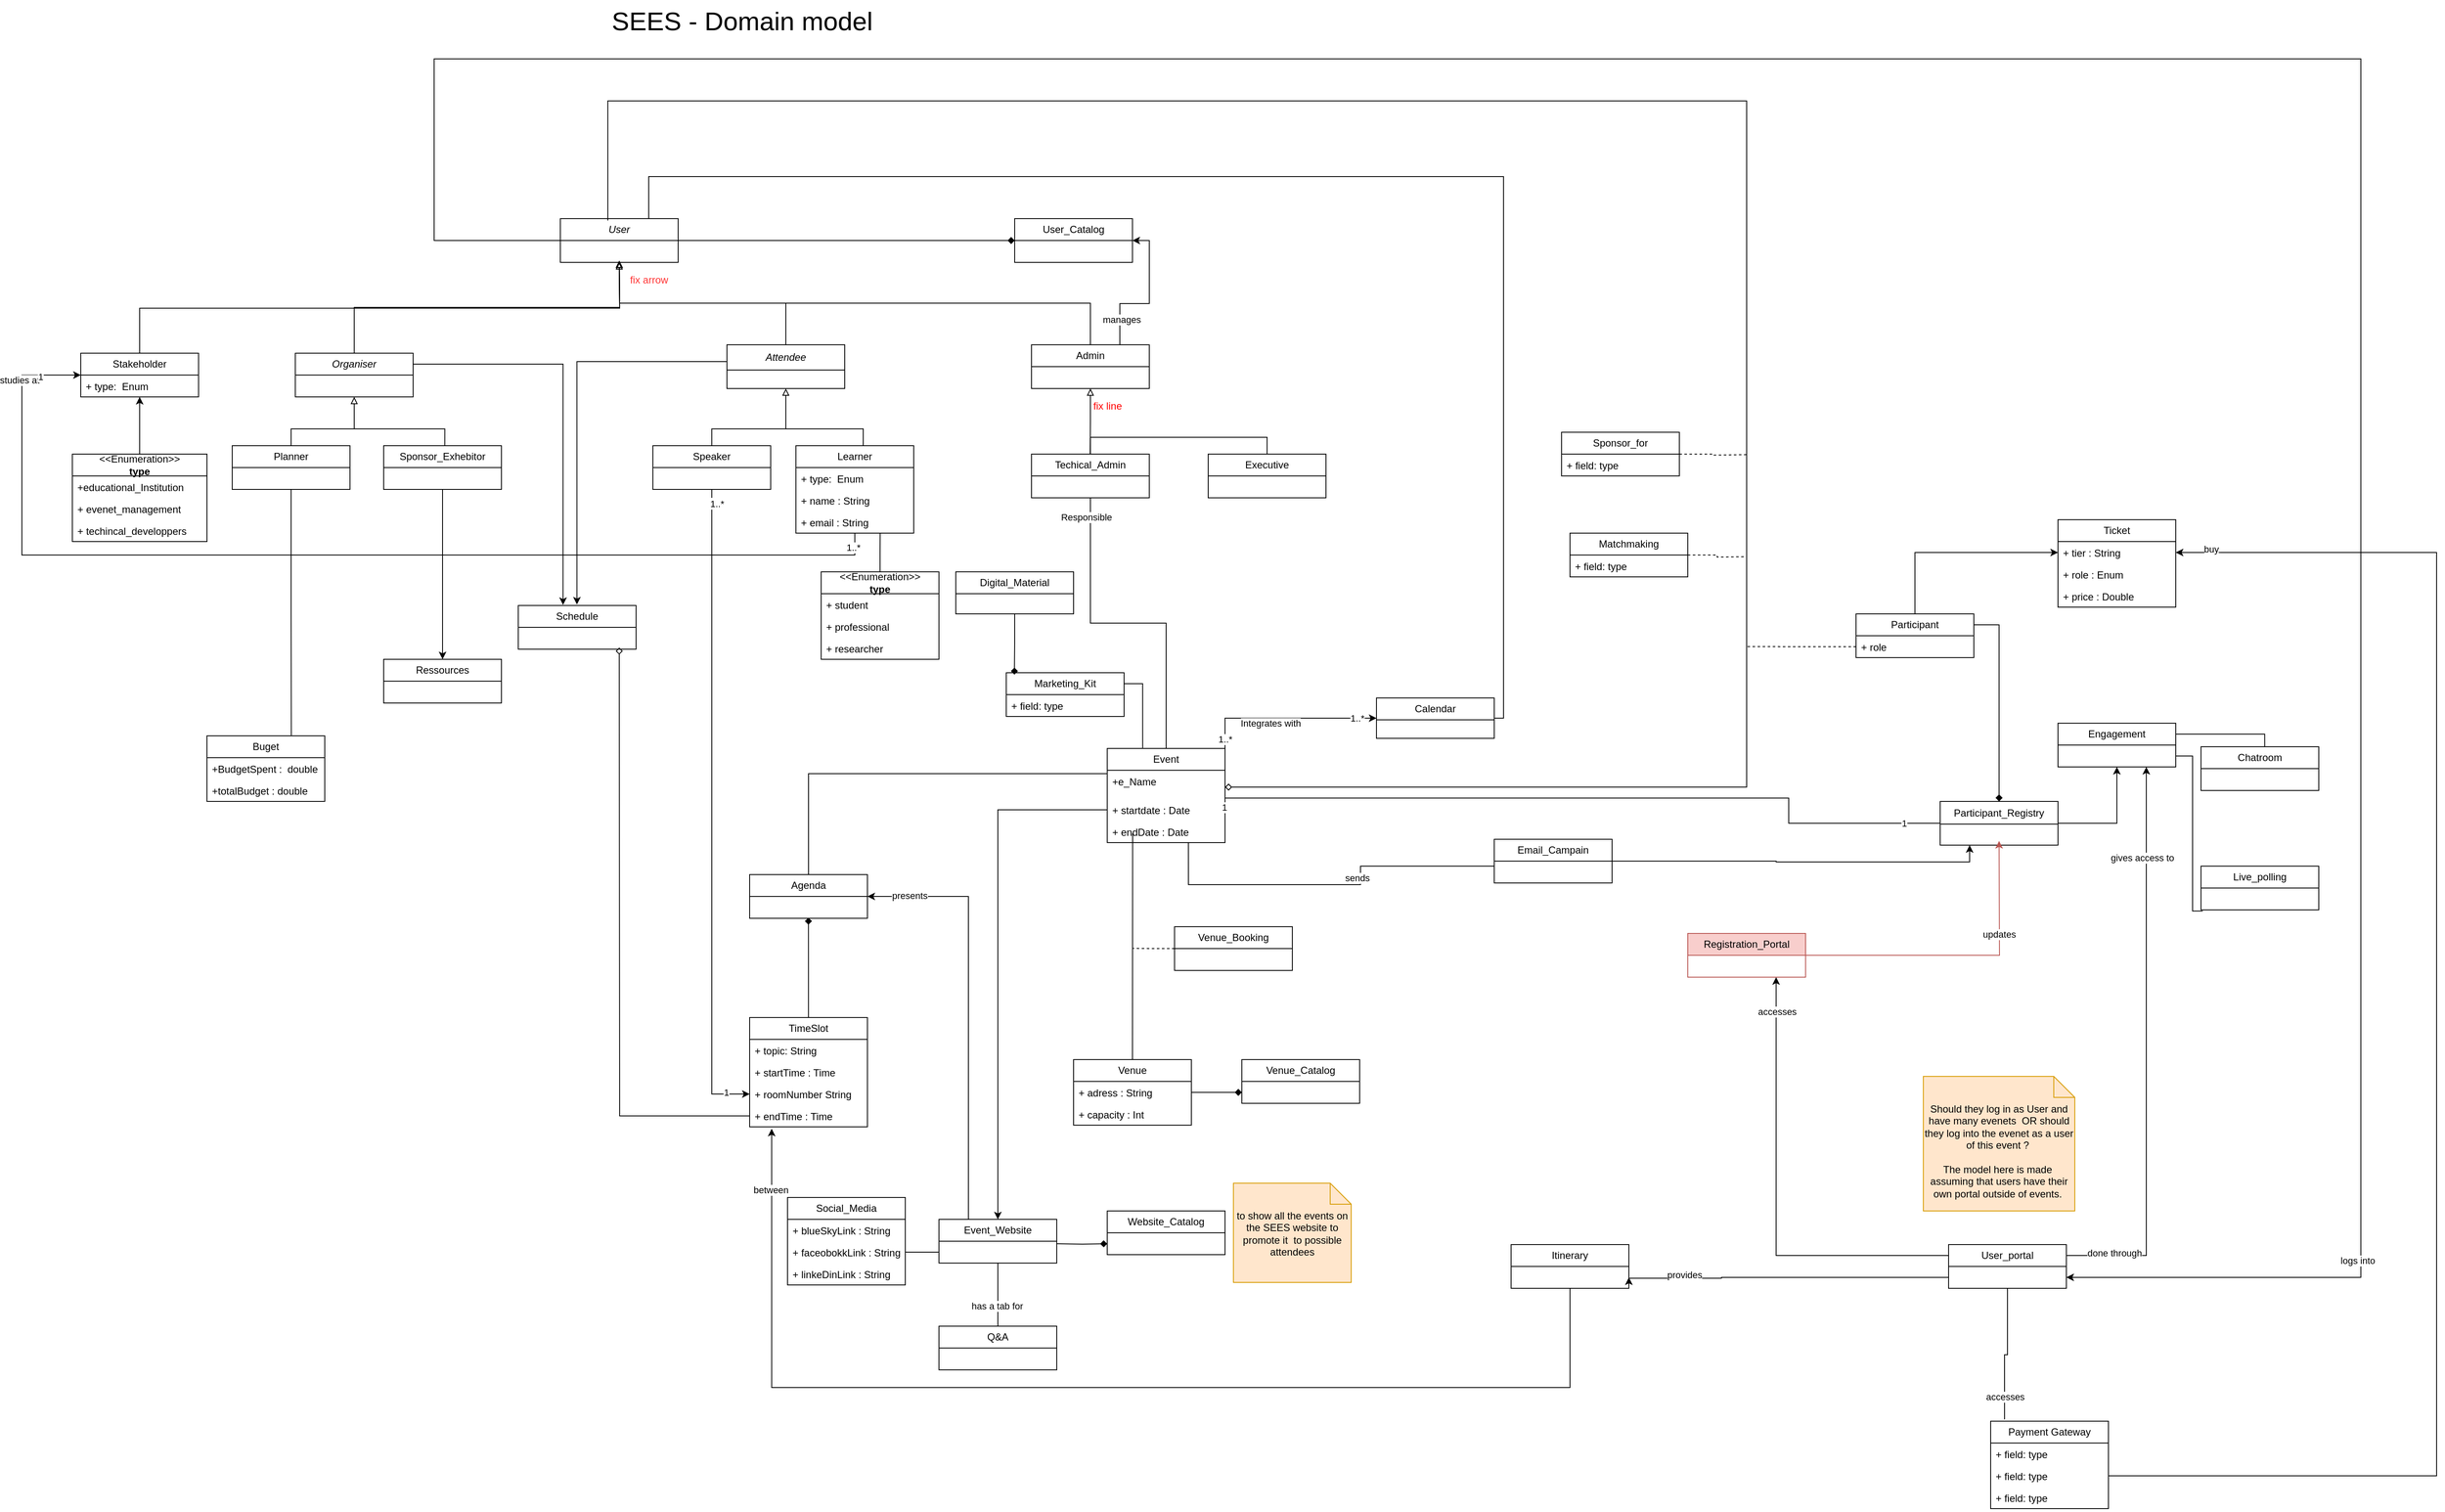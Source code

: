 <mxfile version="26.0.4">
  <diagram name="Page-1" id="U76xV1yebfxvyRukpALr">
    <mxGraphModel dx="4407" dy="2109" grid="1" gridSize="10" guides="1" tooltips="1" connect="1" arrows="1" fold="1" page="1" pageScale="1" pageWidth="850" pageHeight="1100" math="0" shadow="0">
      <root>
        <mxCell id="0" />
        <mxCell id="1" parent="0" />
        <mxCell id="GootcdK1s9PFzZBCj-M0-72" style="edgeStyle=orthogonalEdgeStyle;rounded=0;orthogonalLoop=1;jettySize=auto;html=1;exitX=1;exitY=0.5;exitDx=0;exitDy=0;entryX=0;entryY=0.5;entryDx=0;entryDy=0;endArrow=diamond;endFill=1;" edge="1" parent="1" source="GootcdK1s9PFzZBCj-M0-1" target="GootcdK1s9PFzZBCj-M0-66">
          <mxGeometry relative="1" as="geometry" />
        </mxCell>
        <mxCell id="GootcdK1s9PFzZBCj-M0-213" style="edgeStyle=orthogonalEdgeStyle;rounded=0;orthogonalLoop=1;jettySize=auto;html=1;exitX=0;exitY=0.5;exitDx=0;exitDy=0;entryX=1;entryY=0.75;entryDx=0;entryDy=0;" edge="1" parent="1" source="GootcdK1s9PFzZBCj-M0-1" target="GootcdK1s9PFzZBCj-M0-209">
          <mxGeometry relative="1" as="geometry">
            <mxPoint x="-480" y="350" as="targetPoint" />
            <Array as="points">
              <mxPoint x="120" y="296" />
              <mxPoint x="120" y="80" />
              <mxPoint x="2410" y="80" />
              <mxPoint x="2410" y="1529" />
            </Array>
          </mxGeometry>
        </mxCell>
        <mxCell id="GootcdK1s9PFzZBCj-M0-214" value="logs into" style="edgeLabel;html=1;align=center;verticalAlign=middle;resizable=0;points=[];" vertex="1" connectable="0" parent="GootcdK1s9PFzZBCj-M0-213">
          <mxGeometry x="0.834" y="-4" relative="1" as="geometry">
            <mxPoint as="offset" />
          </mxGeometry>
        </mxCell>
        <mxCell id="GootcdK1s9PFzZBCj-M0-1" value="&lt;i&gt;User&lt;/i&gt;" style="swimlane;fontStyle=0;childLayout=stackLayout;horizontal=1;startSize=26;fillColor=none;horizontalStack=0;resizeParent=1;resizeParentMax=0;resizeLast=0;collapsible=1;marginBottom=0;whiteSpace=wrap;html=1;" vertex="1" parent="1">
          <mxGeometry x="270" y="270" width="140" height="52" as="geometry" />
        </mxCell>
        <mxCell id="GootcdK1s9PFzZBCj-M0-22" style="edgeStyle=orthogonalEdgeStyle;rounded=0;orthogonalLoop=1;jettySize=auto;html=1;endArrow=block;endFill=0;exitX=0.5;exitY=0;exitDx=0;exitDy=0;" edge="1" parent="1" source="GootcdK1s9PFzZBCj-M0-6">
          <mxGeometry relative="1" as="geometry">
            <mxPoint x="340" y="320" as="targetPoint" />
          </mxGeometry>
        </mxCell>
        <mxCell id="GootcdK1s9PFzZBCj-M0-34" style="edgeStyle=orthogonalEdgeStyle;rounded=0;orthogonalLoop=1;jettySize=auto;html=1;startArrow=block;startFill=0;endArrow=none;endFill=0;" edge="1" parent="1" source="GootcdK1s9PFzZBCj-M0-6">
          <mxGeometry relative="1" as="geometry">
            <mxPoint x="25" y="520" as="targetPoint" />
          </mxGeometry>
        </mxCell>
        <mxCell id="GootcdK1s9PFzZBCj-M0-6" value="&lt;i&gt;Organiser&lt;/i&gt;" style="swimlane;fontStyle=0;childLayout=stackLayout;horizontal=1;startSize=26;fillColor=none;horizontalStack=0;resizeParent=1;resizeParentMax=0;resizeLast=0;collapsible=1;marginBottom=0;whiteSpace=wrap;html=1;" vertex="1" parent="1">
          <mxGeometry x="-45" y="430" width="140" height="52" as="geometry" />
        </mxCell>
        <mxCell id="GootcdK1s9PFzZBCj-M0-23" style="edgeStyle=orthogonalEdgeStyle;rounded=0;orthogonalLoop=1;jettySize=auto;html=1;endArrow=block;endFill=0;exitX=0.5;exitY=0;exitDx=0;exitDy=0;" edge="1" parent="1" source="GootcdK1s9PFzZBCj-M0-7">
          <mxGeometry relative="1" as="geometry">
            <mxPoint x="340" y="320" as="targetPoint" />
          </mxGeometry>
        </mxCell>
        <mxCell id="GootcdK1s9PFzZBCj-M0-36" style="edgeStyle=orthogonalEdgeStyle;rounded=0;orthogonalLoop=1;jettySize=auto;html=1;startArrow=block;startFill=0;endArrow=none;endFill=0;" edge="1" parent="1" source="GootcdK1s9PFzZBCj-M0-7">
          <mxGeometry relative="1" as="geometry">
            <mxPoint x="538" y="520.0" as="targetPoint" />
          </mxGeometry>
        </mxCell>
        <mxCell id="GootcdK1s9PFzZBCj-M0-133" style="edgeStyle=orthogonalEdgeStyle;rounded=0;orthogonalLoop=1;jettySize=auto;html=1;exitX=0;exitY=0.5;exitDx=0;exitDy=0;entryX=0.498;entryY=-0.022;entryDx=0;entryDy=0;entryPerimeter=0;" edge="1" parent="1" source="GootcdK1s9PFzZBCj-M0-7" target="GootcdK1s9PFzZBCj-M0-128">
          <mxGeometry relative="1" as="geometry">
            <mxPoint x="290" y="720" as="targetPoint" />
            <Array as="points">
              <mxPoint x="468" y="440" />
              <mxPoint x="290" y="440" />
            </Array>
          </mxGeometry>
        </mxCell>
        <mxCell id="GootcdK1s9PFzZBCj-M0-7" value="&lt;i&gt;Attendee&lt;/i&gt;" style="swimlane;fontStyle=0;childLayout=stackLayout;horizontal=1;startSize=30;fillColor=none;horizontalStack=0;resizeParent=1;resizeParentMax=0;resizeLast=0;collapsible=1;marginBottom=0;whiteSpace=wrap;html=1;" vertex="1" parent="1">
          <mxGeometry x="468" y="420" width="140" height="52" as="geometry" />
        </mxCell>
        <mxCell id="GootcdK1s9PFzZBCj-M0-24" style="edgeStyle=orthogonalEdgeStyle;rounded=0;orthogonalLoop=1;jettySize=auto;html=1;endArrow=block;endFill=0;exitX=0.5;exitY=0;exitDx=0;exitDy=0;" edge="1" parent="1" source="GootcdK1s9PFzZBCj-M0-9">
          <mxGeometry relative="1" as="geometry">
            <mxPoint x="340" y="320" as="targetPoint" />
          </mxGeometry>
        </mxCell>
        <mxCell id="GootcdK1s9PFzZBCj-M0-41" style="edgeStyle=orthogonalEdgeStyle;rounded=0;orthogonalLoop=1;jettySize=auto;html=1;exitX=0.5;exitY=1;exitDx=0;exitDy=0;endArrow=none;endFill=0;" edge="1" parent="1" source="GootcdK1s9PFzZBCj-M0-73" target="GootcdK1s9PFzZBCj-M0-37">
          <mxGeometry relative="1" as="geometry">
            <mxPoint x="800" y="580" as="sourcePoint" />
          </mxGeometry>
        </mxCell>
        <mxCell id="GootcdK1s9PFzZBCj-M0-101" value="Responsible" style="edgeLabel;html=1;align=center;verticalAlign=middle;resizable=0;points=[];" vertex="1" connectable="0" parent="GootcdK1s9PFzZBCj-M0-41">
          <mxGeometry x="-0.878" y="-5" relative="1" as="geometry">
            <mxPoint y="-1" as="offset" />
          </mxGeometry>
        </mxCell>
        <mxCell id="GootcdK1s9PFzZBCj-M0-70" style="edgeStyle=orthogonalEdgeStyle;rounded=0;orthogonalLoop=1;jettySize=auto;html=1;exitX=0.75;exitY=0;exitDx=0;exitDy=0;entryX=1;entryY=0.5;entryDx=0;entryDy=0;" edge="1" parent="1" source="GootcdK1s9PFzZBCj-M0-9" target="GootcdK1s9PFzZBCj-M0-66">
          <mxGeometry relative="1" as="geometry" />
        </mxCell>
        <mxCell id="GootcdK1s9PFzZBCj-M0-71" value="manages" style="edgeLabel;html=1;align=center;verticalAlign=middle;resizable=0;points=[];" vertex="1" connectable="0" parent="GootcdK1s9PFzZBCj-M0-70">
          <mxGeometry x="-0.662" y="-2" relative="1" as="geometry">
            <mxPoint as="offset" />
          </mxGeometry>
        </mxCell>
        <mxCell id="GootcdK1s9PFzZBCj-M0-78" style="edgeStyle=orthogonalEdgeStyle;rounded=0;orthogonalLoop=1;jettySize=auto;html=1;exitX=0.5;exitY=1;exitDx=0;exitDy=0;endArrow=none;endFill=0;entryX=0.498;entryY=-0.013;entryDx=0;entryDy=0;entryPerimeter=0;startArrow=block;startFill=0;" edge="1" parent="1" source="GootcdK1s9PFzZBCj-M0-9" target="GootcdK1s9PFzZBCj-M0-73">
          <mxGeometry relative="1" as="geometry">
            <mxPoint x="899.907" y="510" as="targetPoint" />
          </mxGeometry>
        </mxCell>
        <mxCell id="GootcdK1s9PFzZBCj-M0-9" value="Admin" style="swimlane;fontStyle=0;childLayout=stackLayout;horizontal=1;startSize=26;fillColor=none;horizontalStack=0;resizeParent=1;resizeParentMax=0;resizeLast=0;collapsible=1;marginBottom=0;whiteSpace=wrap;html=1;" vertex="1" parent="1">
          <mxGeometry x="830" y="420" width="140" height="52" as="geometry" />
        </mxCell>
        <mxCell id="GootcdK1s9PFzZBCj-M0-21" style="edgeStyle=orthogonalEdgeStyle;rounded=0;orthogonalLoop=1;jettySize=auto;html=1;exitX=0.5;exitY=0;exitDx=0;exitDy=0;endArrow=block;endFill=0;" edge="1" parent="1" source="GootcdK1s9PFzZBCj-M0-10">
          <mxGeometry relative="1" as="geometry">
            <mxPoint x="340" y="322" as="targetPoint" />
          </mxGeometry>
        </mxCell>
        <mxCell id="GootcdK1s9PFzZBCj-M0-10" value="Stakeholder" style="swimlane;fontStyle=0;childLayout=stackLayout;horizontal=1;startSize=26;fillColor=none;horizontalStack=0;resizeParent=1;resizeParentMax=0;resizeLast=0;collapsible=1;marginBottom=0;whiteSpace=wrap;html=1;" vertex="1" parent="1">
          <mxGeometry x="-300" y="430" width="140" height="52" as="geometry" />
        </mxCell>
        <mxCell id="GootcdK1s9PFzZBCj-M0-168" value="+ type:&amp;nbsp; Enum" style="text;strokeColor=none;fillColor=none;align=left;verticalAlign=top;spacingLeft=4;spacingRight=4;overflow=hidden;rotatable=0;points=[[0,0.5],[1,0.5]];portConstraint=eastwest;whiteSpace=wrap;html=1;" vertex="1" parent="GootcdK1s9PFzZBCj-M0-10">
          <mxGeometry y="26" width="140" height="26" as="geometry" />
        </mxCell>
        <mxCell id="GootcdK1s9PFzZBCj-M0-307" style="edgeStyle=orthogonalEdgeStyle;rounded=0;orthogonalLoop=1;jettySize=auto;html=1;exitX=0.5;exitY=1;exitDx=0;exitDy=0;entryX=0.5;entryY=0;entryDx=0;entryDy=0;" edge="1" parent="1" source="GootcdK1s9PFzZBCj-M0-11" target="GootcdK1s9PFzZBCj-M0-303">
          <mxGeometry relative="1" as="geometry" />
        </mxCell>
        <mxCell id="GootcdK1s9PFzZBCj-M0-11" value="Sponsor_Exhebitor" style="swimlane;fontStyle=0;childLayout=stackLayout;horizontal=1;startSize=26;fillColor=none;horizontalStack=0;resizeParent=1;resizeParentMax=0;resizeLast=0;collapsible=1;marginBottom=0;whiteSpace=wrap;html=1;" vertex="1" parent="1">
          <mxGeometry x="60" y="540" width="140" height="52" as="geometry" />
        </mxCell>
        <mxCell id="GootcdK1s9PFzZBCj-M0-35" style="edgeStyle=orthogonalEdgeStyle;rounded=0;orthogonalLoop=1;jettySize=auto;html=1;entryX=0.5;entryY=0;entryDx=0;entryDy=0;exitX=0.5;exitY=0;exitDx=0;exitDy=0;endArrow=none;endFill=0;" edge="1" parent="1" source="GootcdK1s9PFzZBCj-M0-12">
          <mxGeometry relative="1" as="geometry">
            <mxPoint x="630" y="540" as="targetPoint" />
            <Array as="points">
              <mxPoint x="450" y="520" />
              <mxPoint x="630" y="520" />
            </Array>
          </mxGeometry>
        </mxCell>
        <mxCell id="GootcdK1s9PFzZBCj-M0-12" value="Speaker" style="swimlane;fontStyle=0;childLayout=stackLayout;horizontal=1;startSize=26;fillColor=none;horizontalStack=0;resizeParent=1;resizeParentMax=0;resizeLast=0;collapsible=1;marginBottom=0;whiteSpace=wrap;html=1;" vertex="1" parent="1">
          <mxGeometry x="380" y="540" width="140" height="52" as="geometry" />
        </mxCell>
        <mxCell id="GootcdK1s9PFzZBCj-M0-14" value="Planner" style="swimlane;fontStyle=0;childLayout=stackLayout;horizontal=1;startSize=26;fillColor=none;horizontalStack=0;resizeParent=1;resizeParentMax=0;resizeLast=0;collapsible=1;marginBottom=0;whiteSpace=wrap;html=1;" vertex="1" parent="1">
          <mxGeometry x="-120" y="540" width="140" height="52" as="geometry" />
        </mxCell>
        <mxCell id="GootcdK1s9PFzZBCj-M0-28" value="&lt;font style=&quot;color: rgb(255, 51, 51);&quot;&gt;fix arrow&lt;/font&gt;" style="text;html=1;align=center;verticalAlign=middle;resizable=0;points=[];autosize=1;strokeColor=none;fillColor=none;" vertex="1" parent="1">
          <mxGeometry x="340" y="328" width="70" height="30" as="geometry" />
        </mxCell>
        <mxCell id="GootcdK1s9PFzZBCj-M0-33" style="edgeStyle=orthogonalEdgeStyle;rounded=0;orthogonalLoop=1;jettySize=auto;html=1;entryX=0.519;entryY=0.006;entryDx=0;entryDy=0;entryPerimeter=0;exitX=0.5;exitY=0;exitDx=0;exitDy=0;endArrow=none;endFill=0;" edge="1" parent="1" source="GootcdK1s9PFzZBCj-M0-14" target="GootcdK1s9PFzZBCj-M0-11">
          <mxGeometry relative="1" as="geometry">
            <Array as="points">
              <mxPoint x="-50" y="520" />
              <mxPoint x="133" y="520" />
            </Array>
          </mxGeometry>
        </mxCell>
        <mxCell id="GootcdK1s9PFzZBCj-M0-297" style="edgeStyle=orthogonalEdgeStyle;rounded=0;orthogonalLoop=1;jettySize=auto;html=1;exitX=0.301;exitY=-0.006;exitDx=0;exitDy=0;entryX=1;entryY=0.25;entryDx=0;entryDy=0;endArrow=none;endFill=0;exitPerimeter=0;" edge="1" parent="1" source="GootcdK1s9PFzZBCj-M0-37" target="GootcdK1s9PFzZBCj-M0-289">
          <mxGeometry relative="1" as="geometry" />
        </mxCell>
        <mxCell id="GootcdK1s9PFzZBCj-M0-37" value="Event" style="swimlane;fontStyle=0;childLayout=stackLayout;horizontal=1;startSize=26;fillColor=none;horizontalStack=0;resizeParent=1;resizeParentMax=0;resizeLast=0;collapsible=1;marginBottom=0;whiteSpace=wrap;html=1;" vertex="1" parent="1">
          <mxGeometry x="920" y="900" width="140" height="112" as="geometry" />
        </mxCell>
        <mxCell id="GootcdK1s9PFzZBCj-M0-39" value="+e_Name" style="text;strokeColor=none;fillColor=none;align=left;verticalAlign=top;spacingLeft=4;spacingRight=4;overflow=hidden;rotatable=0;points=[[0,0.5],[1,0.5]];portConstraint=eastwest;whiteSpace=wrap;html=1;" vertex="1" parent="GootcdK1s9PFzZBCj-M0-37">
          <mxGeometry y="26" width="140" height="34" as="geometry" />
        </mxCell>
        <mxCell id="GootcdK1s9PFzZBCj-M0-94" value="+ startdate : Date" style="text;strokeColor=none;fillColor=none;align=left;verticalAlign=top;spacingLeft=4;spacingRight=4;overflow=hidden;rotatable=0;points=[[0,0.5],[1,0.5]];portConstraint=eastwest;whiteSpace=wrap;html=1;" vertex="1" parent="GootcdK1s9PFzZBCj-M0-37">
          <mxGeometry y="60" width="140" height="26" as="geometry" />
        </mxCell>
        <mxCell id="GootcdK1s9PFzZBCj-M0-95" value="+ endDate : Date" style="text;strokeColor=none;fillColor=none;align=left;verticalAlign=top;spacingLeft=4;spacingRight=4;overflow=hidden;rotatable=0;points=[[0,0.5],[1,0.5]];portConstraint=eastwest;whiteSpace=wrap;html=1;" vertex="1" parent="GootcdK1s9PFzZBCj-M0-37">
          <mxGeometry y="86" width="140" height="26" as="geometry" />
        </mxCell>
        <mxCell id="GootcdK1s9PFzZBCj-M0-194" style="edgeStyle=orthogonalEdgeStyle;rounded=0;orthogonalLoop=1;jettySize=auto;html=1;exitX=0.25;exitY=0;exitDx=0;exitDy=0;entryX=1;entryY=0.5;entryDx=0;entryDy=0;" edge="1" parent="1" source="GootcdK1s9PFzZBCj-M0-45" target="GootcdK1s9PFzZBCj-M0-86">
          <mxGeometry relative="1" as="geometry" />
        </mxCell>
        <mxCell id="GootcdK1s9PFzZBCj-M0-195" value="presents" style="edgeLabel;html=1;align=center;verticalAlign=middle;resizable=0;points=[];" vertex="1" connectable="0" parent="GootcdK1s9PFzZBCj-M0-194">
          <mxGeometry x="0.802" y="-1" relative="1" as="geometry">
            <mxPoint as="offset" />
          </mxGeometry>
        </mxCell>
        <mxCell id="GootcdK1s9PFzZBCj-M0-253" style="edgeStyle=orthogonalEdgeStyle;rounded=0;orthogonalLoop=1;jettySize=auto;html=1;exitX=0.5;exitY=1;exitDx=0;exitDy=0;entryX=0.5;entryY=0;entryDx=0;entryDy=0;endArrow=none;endFill=0;" edge="1" parent="1" source="GootcdK1s9PFzZBCj-M0-45" target="GootcdK1s9PFzZBCj-M0-189">
          <mxGeometry relative="1" as="geometry" />
        </mxCell>
        <mxCell id="GootcdK1s9PFzZBCj-M0-268" value="has a tab for" style="edgeLabel;html=1;align=center;verticalAlign=middle;resizable=0;points=[];" vertex="1" connectable="0" parent="GootcdK1s9PFzZBCj-M0-253">
          <mxGeometry x="0.366" y="-1" relative="1" as="geometry">
            <mxPoint as="offset" />
          </mxGeometry>
        </mxCell>
        <mxCell id="GootcdK1s9PFzZBCj-M0-45" value="Event_Website" style="swimlane;fontStyle=0;childLayout=stackLayout;horizontal=1;startSize=26;fillColor=none;horizontalStack=0;resizeParent=1;resizeParentMax=0;resizeLast=0;collapsible=1;marginBottom=0;whiteSpace=wrap;html=1;" vertex="1" parent="1">
          <mxGeometry x="720" y="1460" width="140" height="52" as="geometry" />
        </mxCell>
        <mxCell id="GootcdK1s9PFzZBCj-M0-56" value="Learner" style="swimlane;fontStyle=0;childLayout=stackLayout;horizontal=1;startSize=26;fillColor=none;horizontalStack=0;resizeParent=1;resizeParentMax=0;resizeLast=0;collapsible=1;marginBottom=0;whiteSpace=wrap;html=1;" vertex="1" parent="1">
          <mxGeometry x="550" y="540" width="140" height="104" as="geometry" />
        </mxCell>
        <mxCell id="GootcdK1s9PFzZBCj-M0-57" value="+ type:&amp;nbsp; Enum" style="text;strokeColor=none;fillColor=none;align=left;verticalAlign=top;spacingLeft=4;spacingRight=4;overflow=hidden;rotatable=0;points=[[0,0.5],[1,0.5]];portConstraint=eastwest;whiteSpace=wrap;html=1;" vertex="1" parent="GootcdK1s9PFzZBCj-M0-56">
          <mxGeometry y="26" width="140" height="26" as="geometry" />
        </mxCell>
        <mxCell id="GootcdK1s9PFzZBCj-M0-58" value="+ name : String" style="text;strokeColor=none;fillColor=none;align=left;verticalAlign=top;spacingLeft=4;spacingRight=4;overflow=hidden;rotatable=0;points=[[0,0.5],[1,0.5]];portConstraint=eastwest;whiteSpace=wrap;html=1;" vertex="1" parent="GootcdK1s9PFzZBCj-M0-56">
          <mxGeometry y="52" width="140" height="26" as="geometry" />
        </mxCell>
        <mxCell id="GootcdK1s9PFzZBCj-M0-59" value="+ email : String" style="text;strokeColor=none;fillColor=none;align=left;verticalAlign=top;spacingLeft=4;spacingRight=4;overflow=hidden;rotatable=0;points=[[0,0.5],[1,0.5]];portConstraint=eastwest;whiteSpace=wrap;html=1;" vertex="1" parent="GootcdK1s9PFzZBCj-M0-56">
          <mxGeometry y="78" width="140" height="26" as="geometry" />
        </mxCell>
        <mxCell id="GootcdK1s9PFzZBCj-M0-60" value="&amp;lt;&amp;lt;Enumeration&amp;gt;&amp;gt;&lt;div&gt;&lt;b&gt;type&lt;/b&gt;&lt;/div&gt;" style="swimlane;fontStyle=0;childLayout=stackLayout;horizontal=1;startSize=26;fillColor=none;horizontalStack=0;resizeParent=1;resizeParentMax=0;resizeLast=0;collapsible=1;marginBottom=0;whiteSpace=wrap;html=1;" vertex="1" parent="1">
          <mxGeometry x="580" y="690" width="140" height="104" as="geometry" />
        </mxCell>
        <mxCell id="GootcdK1s9PFzZBCj-M0-61" value="+ student" style="text;strokeColor=none;fillColor=none;align=left;verticalAlign=top;spacingLeft=4;spacingRight=4;overflow=hidden;rotatable=0;points=[[0,0.5],[1,0.5]];portConstraint=eastwest;whiteSpace=wrap;html=1;" vertex="1" parent="GootcdK1s9PFzZBCj-M0-60">
          <mxGeometry y="26" width="140" height="26" as="geometry" />
        </mxCell>
        <mxCell id="GootcdK1s9PFzZBCj-M0-62" value="+ professional" style="text;strokeColor=none;fillColor=none;align=left;verticalAlign=top;spacingLeft=4;spacingRight=4;overflow=hidden;rotatable=0;points=[[0,0.5],[1,0.5]];portConstraint=eastwest;whiteSpace=wrap;html=1;" vertex="1" parent="GootcdK1s9PFzZBCj-M0-60">
          <mxGeometry y="52" width="140" height="26" as="geometry" />
        </mxCell>
        <mxCell id="GootcdK1s9PFzZBCj-M0-63" value="+ researcher" style="text;strokeColor=none;fillColor=none;align=left;verticalAlign=top;spacingLeft=4;spacingRight=4;overflow=hidden;rotatable=0;points=[[0,0.5],[1,0.5]];portConstraint=eastwest;whiteSpace=wrap;html=1;" vertex="1" parent="GootcdK1s9PFzZBCj-M0-60">
          <mxGeometry y="78" width="140" height="26" as="geometry" />
        </mxCell>
        <mxCell id="GootcdK1s9PFzZBCj-M0-64" style="edgeStyle=orthogonalEdgeStyle;rounded=0;orthogonalLoop=1;jettySize=auto;html=1;endArrow=none;endFill=0;entryX=0.715;entryY=1.02;entryDx=0;entryDy=0;entryPerimeter=0;" edge="1" parent="1" source="GootcdK1s9PFzZBCj-M0-60" target="GootcdK1s9PFzZBCj-M0-59">
          <mxGeometry relative="1" as="geometry">
            <mxPoint x="623" y="647" as="targetPoint" />
            <Array as="points" />
          </mxGeometry>
        </mxCell>
        <mxCell id="GootcdK1s9PFzZBCj-M0-66" value="User_Catalog" style="swimlane;fontStyle=0;childLayout=stackLayout;horizontal=1;startSize=26;fillColor=none;horizontalStack=0;resizeParent=1;resizeParentMax=0;resizeLast=0;collapsible=1;marginBottom=0;whiteSpace=wrap;html=1;" vertex="1" parent="1">
          <mxGeometry x="810" y="270" width="140" height="52" as="geometry" />
        </mxCell>
        <mxCell id="GootcdK1s9PFzZBCj-M0-75" style="edgeStyle=orthogonalEdgeStyle;rounded=0;orthogonalLoop=1;jettySize=auto;html=1;exitX=0.5;exitY=0;exitDx=0;exitDy=0;entryX=0.5;entryY=0;entryDx=0;entryDy=0;endArrow=none;endFill=0;" edge="1" parent="1" source="GootcdK1s9PFzZBCj-M0-73" target="GootcdK1s9PFzZBCj-M0-74">
          <mxGeometry relative="1" as="geometry" />
        </mxCell>
        <mxCell id="GootcdK1s9PFzZBCj-M0-73" value="Techical_Admin" style="swimlane;fontStyle=0;childLayout=stackLayout;horizontal=1;startSize=26;fillColor=none;horizontalStack=0;resizeParent=1;resizeParentMax=0;resizeLast=0;collapsible=1;marginBottom=0;whiteSpace=wrap;html=1;" vertex="1" parent="1">
          <mxGeometry x="830" y="550" width="140" height="52" as="geometry" />
        </mxCell>
        <mxCell id="GootcdK1s9PFzZBCj-M0-74" value="Executive" style="swimlane;fontStyle=0;childLayout=stackLayout;horizontal=1;startSize=26;fillColor=none;horizontalStack=0;resizeParent=1;resizeParentMax=0;resizeLast=0;collapsible=1;marginBottom=0;whiteSpace=wrap;html=1;" vertex="1" parent="1">
          <mxGeometry x="1040" y="550" width="140" height="52" as="geometry" />
        </mxCell>
        <mxCell id="GootcdK1s9PFzZBCj-M0-79" value="&lt;font style=&quot;color: rgb(255, 0, 0);&quot;&gt;fix line&lt;/font&gt;" style="text;html=1;align=center;verticalAlign=middle;resizable=0;points=[];autosize=1;strokeColor=none;fillColor=none;" vertex="1" parent="1">
          <mxGeometry x="890" y="478" width="60" height="30" as="geometry" />
        </mxCell>
        <mxCell id="GootcdK1s9PFzZBCj-M0-84" style="edgeStyle=orthogonalEdgeStyle;rounded=0;orthogonalLoop=1;jettySize=auto;html=1;exitX=0.5;exitY=0;exitDx=0;exitDy=0;entryX=0.5;entryY=1;entryDx=0;entryDy=0;" edge="1" parent="1" source="GootcdK1s9PFzZBCj-M0-80" target="GootcdK1s9PFzZBCj-M0-10">
          <mxGeometry relative="1" as="geometry" />
        </mxCell>
        <mxCell id="GootcdK1s9PFzZBCj-M0-80" value="&amp;lt;&amp;lt;Enumeration&amp;gt;&amp;gt;&lt;div&gt;&lt;b&gt;type&lt;/b&gt;&lt;/div&gt;" style="swimlane;fontStyle=0;childLayout=stackLayout;horizontal=1;startSize=26;fillColor=none;horizontalStack=0;resizeParent=1;resizeParentMax=0;resizeLast=0;collapsible=1;marginBottom=0;whiteSpace=wrap;html=1;" vertex="1" parent="1">
          <mxGeometry x="-310" y="550" width="160" height="104" as="geometry" />
        </mxCell>
        <mxCell id="GootcdK1s9PFzZBCj-M0-81" value="+educational_Institution" style="text;strokeColor=none;fillColor=none;align=left;verticalAlign=top;spacingLeft=4;spacingRight=4;overflow=hidden;rotatable=0;points=[[0,0.5],[1,0.5]];portConstraint=eastwest;whiteSpace=wrap;html=1;" vertex="1" parent="GootcdK1s9PFzZBCj-M0-80">
          <mxGeometry y="26" width="160" height="26" as="geometry" />
        </mxCell>
        <mxCell id="GootcdK1s9PFzZBCj-M0-82" value="+ evenet_management" style="text;strokeColor=none;fillColor=none;align=left;verticalAlign=top;spacingLeft=4;spacingRight=4;overflow=hidden;rotatable=0;points=[[0,0.5],[1,0.5]];portConstraint=eastwest;whiteSpace=wrap;html=1;" vertex="1" parent="GootcdK1s9PFzZBCj-M0-80">
          <mxGeometry y="52" width="160" height="26" as="geometry" />
        </mxCell>
        <mxCell id="GootcdK1s9PFzZBCj-M0-83" value="+ techincal_developpers" style="text;strokeColor=none;fillColor=none;align=left;verticalAlign=top;spacingLeft=4;spacingRight=4;overflow=hidden;rotatable=0;points=[[0,0.5],[1,0.5]];portConstraint=eastwest;whiteSpace=wrap;html=1;" vertex="1" parent="GootcdK1s9PFzZBCj-M0-80">
          <mxGeometry y="78" width="160" height="26" as="geometry" />
        </mxCell>
        <mxCell id="GootcdK1s9PFzZBCj-M0-85" value="&lt;div&gt;&lt;font style=&quot;font-size: 31px;&quot;&gt;SEES - Domain model&amp;nbsp;&lt;/font&gt;&lt;/div&gt;" style="text;html=1;align=center;verticalAlign=middle;resizable=0;points=[];autosize=1;strokeColor=none;fillColor=none;" vertex="1" parent="1">
          <mxGeometry x="320" y="10" width="340" height="50" as="geometry" />
        </mxCell>
        <mxCell id="GootcdK1s9PFzZBCj-M0-86" value="Agenda" style="swimlane;fontStyle=0;childLayout=stackLayout;horizontal=1;startSize=26;fillColor=none;horizontalStack=0;resizeParent=1;resizeParentMax=0;resizeLast=0;collapsible=1;marginBottom=0;whiteSpace=wrap;html=1;" vertex="1" parent="1">
          <mxGeometry x="495" y="1050" width="140" height="52" as="geometry" />
        </mxCell>
        <mxCell id="GootcdK1s9PFzZBCj-M0-90" value="TimeSlot" style="swimlane;fontStyle=0;childLayout=stackLayout;horizontal=1;startSize=26;fillColor=none;horizontalStack=0;resizeParent=1;resizeParentMax=0;resizeLast=0;collapsible=1;marginBottom=0;whiteSpace=wrap;html=1;" vertex="1" parent="1">
          <mxGeometry x="495" y="1220" width="140" height="130" as="geometry" />
        </mxCell>
        <mxCell id="GootcdK1s9PFzZBCj-M0-98" value="+ topic: String" style="text;strokeColor=none;fillColor=none;align=left;verticalAlign=top;spacingLeft=4;spacingRight=4;overflow=hidden;rotatable=0;points=[[0,0.5],[1,0.5]];portConstraint=eastwest;whiteSpace=wrap;html=1;" vertex="1" parent="GootcdK1s9PFzZBCj-M0-90">
          <mxGeometry y="26" width="140" height="26" as="geometry" />
        </mxCell>
        <mxCell id="GootcdK1s9PFzZBCj-M0-91" value="+ startTime : Time" style="text;strokeColor=none;fillColor=none;align=left;verticalAlign=top;spacingLeft=4;spacingRight=4;overflow=hidden;rotatable=0;points=[[0,0.5],[1,0.5]];portConstraint=eastwest;whiteSpace=wrap;html=1;" vertex="1" parent="GootcdK1s9PFzZBCj-M0-90">
          <mxGeometry y="52" width="140" height="26" as="geometry" />
        </mxCell>
        <mxCell id="GootcdK1s9PFzZBCj-M0-134" value="+ roomNumber String" style="text;strokeColor=none;fillColor=none;align=left;verticalAlign=top;spacingLeft=4;spacingRight=4;overflow=hidden;rotatable=0;points=[[0,0.5],[1,0.5]];portConstraint=eastwest;whiteSpace=wrap;html=1;" vertex="1" parent="GootcdK1s9PFzZBCj-M0-90">
          <mxGeometry y="78" width="140" height="26" as="geometry" />
        </mxCell>
        <mxCell id="GootcdK1s9PFzZBCj-M0-92" value="+ endTime : Time" style="text;strokeColor=none;fillColor=none;align=left;verticalAlign=top;spacingLeft=4;spacingRight=4;overflow=hidden;rotatable=0;points=[[0,0.5],[1,0.5]];portConstraint=eastwest;whiteSpace=wrap;html=1;" vertex="1" parent="GootcdK1s9PFzZBCj-M0-90">
          <mxGeometry y="104" width="140" height="26" as="geometry" />
        </mxCell>
        <mxCell id="GootcdK1s9PFzZBCj-M0-96" style="edgeStyle=orthogonalEdgeStyle;rounded=0;orthogonalLoop=1;jettySize=auto;html=1;entryX=0.5;entryY=0;entryDx=0;entryDy=0;endArrow=none;endFill=0;exitX=0;exitY=0.118;exitDx=0;exitDy=0;exitPerimeter=0;" edge="1" parent="1" source="GootcdK1s9PFzZBCj-M0-39" target="GootcdK1s9PFzZBCj-M0-86">
          <mxGeometry relative="1" as="geometry">
            <mxPoint x="910" y="920" as="sourcePoint" />
          </mxGeometry>
        </mxCell>
        <mxCell id="GootcdK1s9PFzZBCj-M0-97" style="edgeStyle=orthogonalEdgeStyle;rounded=0;orthogonalLoop=1;jettySize=auto;html=1;entryX=0.499;entryY=0.97;entryDx=0;entryDy=0;entryPerimeter=0;endArrow=diamond;endFill=1;" edge="1" parent="1" source="GootcdK1s9PFzZBCj-M0-90">
          <mxGeometry relative="1" as="geometry">
            <mxPoint x="564.86" y="1101.22" as="targetPoint" />
            <Array as="points">
              <mxPoint x="565" y="1160" />
            </Array>
          </mxGeometry>
        </mxCell>
        <mxCell id="GootcdK1s9PFzZBCj-M0-99" style="edgeStyle=orthogonalEdgeStyle;rounded=0;orthogonalLoop=1;jettySize=auto;html=1;exitX=0.5;exitY=1;exitDx=0;exitDy=0;fillColor=#ffe6cc;strokeColor=light-dark(#000000, #996500);" edge="1" parent="1" source="GootcdK1s9PFzZBCj-M0-12" target="GootcdK1s9PFzZBCj-M0-134">
          <mxGeometry relative="1" as="geometry" />
        </mxCell>
        <mxCell id="GootcdK1s9PFzZBCj-M0-104" value="*" style="edgeLabel;html=1;align=center;verticalAlign=middle;resizable=0;points=[];" vertex="1" connectable="0" parent="GootcdK1s9PFzZBCj-M0-99">
          <mxGeometry x="-0.959" relative="1" as="geometry">
            <mxPoint as="offset" />
          </mxGeometry>
        </mxCell>
        <mxCell id="GootcdK1s9PFzZBCj-M0-105" value="1..*" style="edgeLabel;html=1;align=center;verticalAlign=middle;resizable=0;points=[];" vertex="1" connectable="0" parent="GootcdK1s9PFzZBCj-M0-99">
          <mxGeometry x="-0.956" y="6" relative="1" as="geometry">
            <mxPoint as="offset" />
          </mxGeometry>
        </mxCell>
        <mxCell id="GootcdK1s9PFzZBCj-M0-106" value="1" style="edgeLabel;html=1;align=center;verticalAlign=middle;resizable=0;points=[];" vertex="1" connectable="0" parent="GootcdK1s9PFzZBCj-M0-99">
          <mxGeometry x="0.925" y="2" relative="1" as="geometry">
            <mxPoint as="offset" />
          </mxGeometry>
        </mxCell>
        <mxCell id="GootcdK1s9PFzZBCj-M0-107" value="Venue" style="swimlane;fontStyle=0;childLayout=stackLayout;horizontal=1;startSize=26;fillColor=none;horizontalStack=0;resizeParent=1;resizeParentMax=0;resizeLast=0;collapsible=1;marginBottom=0;whiteSpace=wrap;html=1;" vertex="1" parent="1">
          <mxGeometry x="880" y="1270" width="140" height="78" as="geometry" />
        </mxCell>
        <mxCell id="GootcdK1s9PFzZBCj-M0-108" value="+ adress : String" style="text;strokeColor=none;fillColor=none;align=left;verticalAlign=top;spacingLeft=4;spacingRight=4;overflow=hidden;rotatable=0;points=[[0,0.5],[1,0.5]];portConstraint=eastwest;whiteSpace=wrap;html=1;" vertex="1" parent="GootcdK1s9PFzZBCj-M0-107">
          <mxGeometry y="26" width="140" height="26" as="geometry" />
        </mxCell>
        <mxCell id="GootcdK1s9PFzZBCj-M0-109" value="+ capacity : Int" style="text;strokeColor=none;fillColor=none;align=left;verticalAlign=top;spacingLeft=4;spacingRight=4;overflow=hidden;rotatable=0;points=[[0,0.5],[1,0.5]];portConstraint=eastwest;whiteSpace=wrap;html=1;" vertex="1" parent="GootcdK1s9PFzZBCj-M0-107">
          <mxGeometry y="52" width="140" height="26" as="geometry" />
        </mxCell>
        <mxCell id="GootcdK1s9PFzZBCj-M0-117" style="edgeStyle=orthogonalEdgeStyle;rounded=0;orthogonalLoop=1;jettySize=auto;html=1;exitX=0;exitY=0.5;exitDx=0;exitDy=0;dashed=1;endArrow=none;endFill=0;" edge="1" parent="1" source="GootcdK1s9PFzZBCj-M0-111">
          <mxGeometry relative="1" as="geometry">
            <mxPoint x="950" y="1137.75" as="targetPoint" />
          </mxGeometry>
        </mxCell>
        <mxCell id="GootcdK1s9PFzZBCj-M0-111" value="Venue_Booking" style="swimlane;fontStyle=0;childLayout=stackLayout;horizontal=1;startSize=26;fillColor=none;horizontalStack=0;resizeParent=1;resizeParentMax=0;resizeLast=0;collapsible=1;marginBottom=0;whiteSpace=wrap;html=1;" vertex="1" parent="1">
          <mxGeometry x="1000" y="1112" width="140" height="52" as="geometry" />
        </mxCell>
        <mxCell id="GootcdK1s9PFzZBCj-M0-115" style="edgeStyle=orthogonalEdgeStyle;rounded=0;orthogonalLoop=1;jettySize=auto;html=1;entryX=0.5;entryY=0;entryDx=0;entryDy=0;endArrow=none;endFill=0;exitX=0.216;exitY=1.008;exitDx=0;exitDy=0;exitPerimeter=0;" edge="1" parent="1" source="GootcdK1s9PFzZBCj-M0-95" target="GootcdK1s9PFzZBCj-M0-107">
          <mxGeometry relative="1" as="geometry">
            <mxPoint x="950" y="1001" as="sourcePoint" />
            <mxPoint x="950" y="1260" as="targetPoint" />
            <Array as="points">
              <mxPoint x="950" y="1001" />
              <mxPoint x="950" y="1001" />
            </Array>
          </mxGeometry>
        </mxCell>
        <mxCell id="GootcdK1s9PFzZBCj-M0-118" value="Calendar" style="swimlane;fontStyle=0;childLayout=stackLayout;horizontal=1;startSize=26;fillColor=none;horizontalStack=0;resizeParent=1;resizeParentMax=0;resizeLast=0;collapsible=1;marginBottom=0;whiteSpace=wrap;html=1;" vertex="1" parent="1">
          <mxGeometry x="1240" y="840" width="140" height="48" as="geometry" />
        </mxCell>
        <mxCell id="GootcdK1s9PFzZBCj-M0-122" style="edgeStyle=orthogonalEdgeStyle;rounded=0;orthogonalLoop=1;jettySize=auto;html=1;exitX=1;exitY=0;exitDx=0;exitDy=0;entryX=0;entryY=0.5;entryDx=0;entryDy=0;" edge="1" parent="1" source="GootcdK1s9PFzZBCj-M0-37" target="GootcdK1s9PFzZBCj-M0-118">
          <mxGeometry relative="1" as="geometry">
            <mxPoint x="1310" y="959" as="targetPoint" />
          </mxGeometry>
        </mxCell>
        <mxCell id="GootcdK1s9PFzZBCj-M0-123" value="Integrates with" style="edgeLabel;html=1;align=center;verticalAlign=middle;resizable=0;points=[];" vertex="1" connectable="0" parent="GootcdK1s9PFzZBCj-M0-122">
          <mxGeometry x="-0.733" y="2" relative="1" as="geometry">
            <mxPoint x="56" y="-1" as="offset" />
          </mxGeometry>
        </mxCell>
        <mxCell id="GootcdK1s9PFzZBCj-M0-125" value="1..*" style="edgeLabel;html=1;align=center;verticalAlign=middle;resizable=0;points=[];" vertex="1" connectable="0" parent="GootcdK1s9PFzZBCj-M0-122">
          <mxGeometry x="-0.893" relative="1" as="geometry">
            <mxPoint as="offset" />
          </mxGeometry>
        </mxCell>
        <mxCell id="GootcdK1s9PFzZBCj-M0-126" value="1..*" style="edgeLabel;html=1;align=center;verticalAlign=middle;resizable=0;points=[];" vertex="1" connectable="0" parent="GootcdK1s9PFzZBCj-M0-122">
          <mxGeometry x="0.789" relative="1" as="geometry">
            <mxPoint as="offset" />
          </mxGeometry>
        </mxCell>
        <mxCell id="GootcdK1s9PFzZBCj-M0-127" style="edgeStyle=orthogonalEdgeStyle;rounded=0;orthogonalLoop=1;jettySize=auto;html=1;exitX=0.75;exitY=0;exitDx=0;exitDy=0;entryX=1;entryY=0.5;entryDx=0;entryDy=0;endArrow=none;endFill=0;" edge="1" parent="1" source="GootcdK1s9PFzZBCj-M0-1" target="GootcdK1s9PFzZBCj-M0-118">
          <mxGeometry relative="1" as="geometry">
            <Array as="points">
              <mxPoint x="375" y="220" />
              <mxPoint x="1391" y="220" />
              <mxPoint x="1391" y="864" />
            </Array>
          </mxGeometry>
        </mxCell>
        <mxCell id="GootcdK1s9PFzZBCj-M0-128" value="Schedule" style="swimlane;fontStyle=0;childLayout=stackLayout;horizontal=1;startSize=26;fillColor=none;horizontalStack=0;resizeParent=1;resizeParentMax=0;resizeLast=0;collapsible=1;marginBottom=0;whiteSpace=wrap;html=1;" vertex="1" parent="1">
          <mxGeometry x="220" y="730" width="140" height="52" as="geometry" />
        </mxCell>
        <mxCell id="GootcdK1s9PFzZBCj-M0-132" style="edgeStyle=orthogonalEdgeStyle;rounded=0;orthogonalLoop=1;jettySize=auto;html=1;exitX=1;exitY=0.25;exitDx=0;exitDy=0;entryX=0.38;entryY=-0.012;entryDx=0;entryDy=0;entryPerimeter=0;" edge="1" parent="1" source="GootcdK1s9PFzZBCj-M0-6" target="GootcdK1s9PFzZBCj-M0-128">
          <mxGeometry relative="1" as="geometry">
            <mxPoint x="273" y="710" as="targetPoint" />
          </mxGeometry>
        </mxCell>
        <mxCell id="GootcdK1s9PFzZBCj-M0-136" style="edgeStyle=orthogonalEdgeStyle;rounded=0;orthogonalLoop=1;jettySize=auto;html=1;entryX=0;entryY=0.5;entryDx=0;entryDy=0;endArrow=none;endFill=0;startArrow=diamond;startFill=0;" edge="1" parent="1" target="GootcdK1s9PFzZBCj-M0-92">
          <mxGeometry relative="1" as="geometry">
            <mxPoint x="340" y="780" as="sourcePoint" />
          </mxGeometry>
        </mxCell>
        <mxCell id="GootcdK1s9PFzZBCj-M0-228" style="edgeStyle=orthogonalEdgeStyle;rounded=0;orthogonalLoop=1;jettySize=auto;html=1;exitX=0.5;exitY=0;exitDx=0;exitDy=0;entryX=1;entryY=0.25;entryDx=0;entryDy=0;startArrow=diamond;startFill=1;endArrow=none;endFill=0;" edge="1" parent="1" source="GootcdK1s9PFzZBCj-M0-150" target="GootcdK1s9PFzZBCj-M0-157">
          <mxGeometry relative="1" as="geometry">
            <mxPoint x="1950" y="805" as="targetPoint" />
          </mxGeometry>
        </mxCell>
        <mxCell id="GootcdK1s9PFzZBCj-M0-150" value="Participant_Registry" style="swimlane;fontStyle=0;childLayout=stackLayout;horizontal=1;startSize=27;fillColor=none;horizontalStack=0;resizeParent=1;resizeParentMax=0;resizeLast=0;collapsible=1;marginBottom=0;whiteSpace=wrap;html=1;" vertex="1" parent="1">
          <mxGeometry x="1910" y="963" width="140" height="52" as="geometry" />
        </mxCell>
        <mxCell id="GootcdK1s9PFzZBCj-M0-145" style="edgeStyle=orthogonalEdgeStyle;rounded=0;orthogonalLoop=1;jettySize=auto;html=1;exitX=1;exitY=0.5;exitDx=0;exitDy=0;endArrow=none;endFill=0;" edge="1" parent="1" source="GootcdK1s9PFzZBCj-M0-95" target="GootcdK1s9PFzZBCj-M0-150">
          <mxGeometry relative="1" as="geometry">
            <mxPoint x="1620" y="989.615" as="targetPoint" />
            <Array as="points">
              <mxPoint x="1730" y="959" />
              <mxPoint x="1730" y="989" />
            </Array>
          </mxGeometry>
        </mxCell>
        <mxCell id="GootcdK1s9PFzZBCj-M0-155" value="1" style="edgeLabel;html=1;align=center;verticalAlign=middle;resizable=0;points=[];" vertex="1" connectable="0" parent="GootcdK1s9PFzZBCj-M0-145">
          <mxGeometry x="0.905" relative="1" as="geometry">
            <mxPoint as="offset" />
          </mxGeometry>
        </mxCell>
        <mxCell id="GootcdK1s9PFzZBCj-M0-156" value="1" style="edgeLabel;html=1;align=center;verticalAlign=middle;resizable=0;points=[];" vertex="1" connectable="0" parent="GootcdK1s9PFzZBCj-M0-145">
          <mxGeometry x="-0.937" y="1" relative="1" as="geometry">
            <mxPoint as="offset" />
          </mxGeometry>
        </mxCell>
        <mxCell id="GootcdK1s9PFzZBCj-M0-162" style="edgeStyle=orthogonalEdgeStyle;rounded=0;orthogonalLoop=1;jettySize=auto;html=1;entryX=0.403;entryY=0.044;entryDx=0;entryDy=0;endArrow=none;endFill=0;startArrow=diamond;startFill=0;jumpStyle=arc;entryPerimeter=0;" edge="1" parent="1" source="GootcdK1s9PFzZBCj-M0-37" target="GootcdK1s9PFzZBCj-M0-1">
          <mxGeometry relative="1" as="geometry">
            <mxPoint x="1600" y="920" as="sourcePoint" />
            <Array as="points">
              <mxPoint x="1680" y="946" />
              <mxPoint x="1680" y="130" />
              <mxPoint x="326" y="130" />
            </Array>
          </mxGeometry>
        </mxCell>
        <mxCell id="GootcdK1s9PFzZBCj-M0-157" value="Participant" style="swimlane;fontStyle=0;childLayout=stackLayout;horizontal=1;startSize=26;fillColor=none;horizontalStack=0;resizeParent=1;resizeParentMax=0;resizeLast=0;collapsible=1;marginBottom=0;whiteSpace=wrap;html=1;" vertex="1" parent="1">
          <mxGeometry x="1810" y="740" width="140" height="52" as="geometry" />
        </mxCell>
        <mxCell id="GootcdK1s9PFzZBCj-M0-164" style="edgeStyle=orthogonalEdgeStyle;rounded=0;orthogonalLoop=1;jettySize=auto;html=1;exitX=0;exitY=0.5;exitDx=0;exitDy=0;endArrow=none;endFill=0;dashed=1;" edge="1" parent="GootcdK1s9PFzZBCj-M0-157" source="GootcdK1s9PFzZBCj-M0-154">
          <mxGeometry relative="1" as="geometry">
            <mxPoint x="-130" y="38.846" as="targetPoint" />
          </mxGeometry>
        </mxCell>
        <mxCell id="GootcdK1s9PFzZBCj-M0-154" value="+ role" style="text;strokeColor=none;fillColor=none;align=left;verticalAlign=top;spacingLeft=4;spacingRight=4;overflow=hidden;rotatable=0;points=[[0,0.5],[1,0.5]];portConstraint=eastwest;whiteSpace=wrap;html=1;" vertex="1" parent="GootcdK1s9PFzZBCj-M0-157">
          <mxGeometry y="26" width="140" height="26" as="geometry" />
        </mxCell>
        <mxCell id="GootcdK1s9PFzZBCj-M0-165" style="edgeStyle=orthogonalEdgeStyle;rounded=0;orthogonalLoop=1;jettySize=auto;html=1;exitX=0;exitY=0.5;exitDx=0;exitDy=0;entryX=0.5;entryY=0;entryDx=0;entryDy=0;" edge="1" parent="1" source="GootcdK1s9PFzZBCj-M0-94" target="GootcdK1s9PFzZBCj-M0-45">
          <mxGeometry relative="1" as="geometry" />
        </mxCell>
        <mxCell id="GootcdK1s9PFzZBCj-M0-169" style="edgeStyle=orthogonalEdgeStyle;rounded=0;orthogonalLoop=1;jettySize=auto;html=1;entryX=0;entryY=0.5;entryDx=0;entryDy=0;" edge="1" parent="1" source="GootcdK1s9PFzZBCj-M0-59" target="GootcdK1s9PFzZBCj-M0-10">
          <mxGeometry relative="1" as="geometry">
            <Array as="points">
              <mxPoint x="620" y="670" />
              <mxPoint x="-370" y="670" />
              <mxPoint x="-370" y="456" />
            </Array>
          </mxGeometry>
        </mxCell>
        <mxCell id="GootcdK1s9PFzZBCj-M0-170" value="studies at" style="edgeLabel;html=1;align=center;verticalAlign=middle;resizable=0;points=[];" vertex="1" connectable="0" parent="GootcdK1s9PFzZBCj-M0-169">
          <mxGeometry x="0.884" y="3" relative="1" as="geometry">
            <mxPoint as="offset" />
          </mxGeometry>
        </mxCell>
        <mxCell id="GootcdK1s9PFzZBCj-M0-171" value="1..*" style="edgeLabel;html=1;align=center;verticalAlign=middle;resizable=0;points=[];" vertex="1" connectable="0" parent="GootcdK1s9PFzZBCj-M0-169">
          <mxGeometry x="-0.974" y="-2" relative="1" as="geometry">
            <mxPoint as="offset" />
          </mxGeometry>
        </mxCell>
        <mxCell id="GootcdK1s9PFzZBCj-M0-172" value="1" style="edgeLabel;html=1;align=center;verticalAlign=middle;resizable=0;points=[];" vertex="1" connectable="0" parent="GootcdK1s9PFzZBCj-M0-169">
          <mxGeometry x="0.925" y="-2" relative="1" as="geometry">
            <mxPoint as="offset" />
          </mxGeometry>
        </mxCell>
        <mxCell id="GootcdK1s9PFzZBCj-M0-179" style="edgeStyle=orthogonalEdgeStyle;rounded=0;orthogonalLoop=1;jettySize=auto;html=1;fillColor=#f8cecc;strokeColor=#b85450;" edge="1" parent="1" source="GootcdK1s9PFzZBCj-M0-175">
          <mxGeometry relative="1" as="geometry">
            <mxPoint x="1980" y="1010" as="targetPoint" />
          </mxGeometry>
        </mxCell>
        <mxCell id="GootcdK1s9PFzZBCj-M0-180" value="updates" style="edgeLabel;html=1;align=center;verticalAlign=middle;resizable=0;points=[];" vertex="1" connectable="0" parent="GootcdK1s9PFzZBCj-M0-179">
          <mxGeometry x="0.396" y="1" relative="1" as="geometry">
            <mxPoint as="offset" />
          </mxGeometry>
        </mxCell>
        <mxCell id="GootcdK1s9PFzZBCj-M0-233" style="edgeStyle=orthogonalEdgeStyle;rounded=0;orthogonalLoop=1;jettySize=auto;html=1;exitX=0.75;exitY=1;exitDx=0;exitDy=0;entryX=0;entryY=0.25;entryDx=0;entryDy=0;endArrow=none;endFill=0;startArrow=classic;startFill=1;" edge="1" parent="1" source="GootcdK1s9PFzZBCj-M0-175" target="GootcdK1s9PFzZBCj-M0-209">
          <mxGeometry relative="1" as="geometry" />
        </mxCell>
        <mxCell id="GootcdK1s9PFzZBCj-M0-234" value="accesses" style="edgeLabel;html=1;align=center;verticalAlign=middle;resizable=0;points=[];" vertex="1" connectable="0" parent="GootcdK1s9PFzZBCj-M0-233">
          <mxGeometry x="-0.849" y="1" relative="1" as="geometry">
            <mxPoint as="offset" />
          </mxGeometry>
        </mxCell>
        <mxCell id="GootcdK1s9PFzZBCj-M0-175" value="Registration_Portal" style="swimlane;fontStyle=0;childLayout=stackLayout;horizontal=1;startSize=26;fillColor=#f8cecc;horizontalStack=0;resizeParent=1;resizeParentMax=0;resizeLast=0;collapsible=1;marginBottom=0;whiteSpace=wrap;html=1;strokeColor=#b85450;" vertex="1" parent="1">
          <mxGeometry x="1610" y="1120" width="140" height="52" as="geometry" />
        </mxCell>
        <mxCell id="GootcdK1s9PFzZBCj-M0-185" value="Live_polling" style="swimlane;fontStyle=0;childLayout=stackLayout;horizontal=1;startSize=26;fillColor=none;horizontalStack=0;resizeParent=1;resizeParentMax=0;resizeLast=0;collapsible=1;marginBottom=0;whiteSpace=wrap;html=1;" vertex="1" parent="1">
          <mxGeometry x="2220" y="1040" width="140" height="52" as="geometry" />
        </mxCell>
        <mxCell id="GootcdK1s9PFzZBCj-M0-189" value="Q&amp;amp;A" style="swimlane;fontStyle=0;childLayout=stackLayout;horizontal=1;startSize=26;fillColor=none;horizontalStack=0;resizeParent=1;resizeParentMax=0;resizeLast=0;collapsible=1;marginBottom=0;whiteSpace=wrap;html=1;" vertex="1" parent="1">
          <mxGeometry x="720" y="1587" width="140" height="52" as="geometry" />
        </mxCell>
        <mxCell id="GootcdK1s9PFzZBCj-M0-197" value="Chatroom" style="swimlane;fontStyle=0;childLayout=stackLayout;horizontal=1;startSize=26;fillColor=none;horizontalStack=0;resizeParent=1;resizeParentMax=0;resizeLast=0;collapsible=1;marginBottom=0;whiteSpace=wrap;html=1;" vertex="1" parent="1">
          <mxGeometry x="2220" y="898" width="140" height="52" as="geometry" />
        </mxCell>
        <mxCell id="GootcdK1s9PFzZBCj-M0-239" style="edgeStyle=orthogonalEdgeStyle;rounded=0;orthogonalLoop=1;jettySize=auto;html=1;exitX=1;exitY=0.5;exitDx=0;exitDy=0;dashed=1;endArrow=none;endFill=0;" edge="1" parent="1" source="GootcdK1s9PFzZBCj-M0-201">
          <mxGeometry relative="1" as="geometry">
            <mxPoint x="1680" y="672" as="targetPoint" />
          </mxGeometry>
        </mxCell>
        <mxCell id="GootcdK1s9PFzZBCj-M0-201" value="Matchmaking" style="swimlane;fontStyle=0;childLayout=stackLayout;horizontal=1;startSize=26;fillColor=none;horizontalStack=0;resizeParent=1;resizeParentMax=0;resizeLast=0;collapsible=1;marginBottom=0;whiteSpace=wrap;html=1;" vertex="1" parent="1">
          <mxGeometry x="1470" y="644" width="140" height="52" as="geometry" />
        </mxCell>
        <mxCell id="GootcdK1s9PFzZBCj-M0-202" value="+ field: type" style="text;strokeColor=none;fillColor=none;align=left;verticalAlign=top;spacingLeft=4;spacingRight=4;overflow=hidden;rotatable=0;points=[[0,0.5],[1,0.5]];portConstraint=eastwest;whiteSpace=wrap;html=1;" vertex="1" parent="GootcdK1s9PFzZBCj-M0-201">
          <mxGeometry y="26" width="140" height="26" as="geometry" />
        </mxCell>
        <mxCell id="GootcdK1s9PFzZBCj-M0-205" value="Itinerary" style="swimlane;fontStyle=0;childLayout=stackLayout;horizontal=1;startSize=26;fillColor=none;horizontalStack=0;resizeParent=1;resizeParentMax=0;resizeLast=0;collapsible=1;marginBottom=0;whiteSpace=wrap;html=1;" vertex="1" parent="1">
          <mxGeometry x="1400" y="1490" width="140" height="52" as="geometry" />
        </mxCell>
        <mxCell id="GootcdK1s9PFzZBCj-M0-209" value="User_portal" style="swimlane;fontStyle=0;childLayout=stackLayout;horizontal=1;startSize=26;fillColor=none;horizontalStack=0;resizeParent=1;resizeParentMax=0;resizeLast=0;collapsible=1;marginBottom=0;whiteSpace=wrap;html=1;" vertex="1" parent="1">
          <mxGeometry x="1920" y="1490" width="140" height="52" as="geometry" />
        </mxCell>
        <mxCell id="GootcdK1s9PFzZBCj-M0-223" value="Ticket" style="swimlane;fontStyle=0;childLayout=stackLayout;horizontal=1;startSize=26;fillColor=none;horizontalStack=0;resizeParent=1;resizeParentMax=0;resizeLast=0;collapsible=1;marginBottom=0;whiteSpace=wrap;html=1;" vertex="1" parent="1">
          <mxGeometry x="2050" y="628" width="140" height="104" as="geometry" />
        </mxCell>
        <mxCell id="GootcdK1s9PFzZBCj-M0-225" value="+ tier : String" style="text;strokeColor=none;fillColor=none;align=left;verticalAlign=top;spacingLeft=4;spacingRight=4;overflow=hidden;rotatable=0;points=[[0,0.5],[1,0.5]];portConstraint=eastwest;whiteSpace=wrap;html=1;" vertex="1" parent="GootcdK1s9PFzZBCj-M0-223">
          <mxGeometry y="26" width="140" height="26" as="geometry" />
        </mxCell>
        <mxCell id="GootcdK1s9PFzZBCj-M0-226" value="+ role : Enum" style="text;strokeColor=none;fillColor=none;align=left;verticalAlign=top;spacingLeft=4;spacingRight=4;overflow=hidden;rotatable=0;points=[[0,0.5],[1,0.5]];portConstraint=eastwest;whiteSpace=wrap;html=1;" vertex="1" parent="GootcdK1s9PFzZBCj-M0-223">
          <mxGeometry y="52" width="140" height="26" as="geometry" />
        </mxCell>
        <mxCell id="GootcdK1s9PFzZBCj-M0-227" value="+ price : Double" style="text;strokeColor=none;fillColor=none;align=left;verticalAlign=top;spacingLeft=4;spacingRight=4;overflow=hidden;rotatable=0;points=[[0,0.5],[1,0.5]];portConstraint=eastwest;whiteSpace=wrap;html=1;" vertex="1" parent="GootcdK1s9PFzZBCj-M0-223">
          <mxGeometry y="78" width="140" height="26" as="geometry" />
        </mxCell>
        <mxCell id="GootcdK1s9PFzZBCj-M0-224" style="edgeStyle=orthogonalEdgeStyle;rounded=0;orthogonalLoop=1;jettySize=auto;html=1;exitX=0;exitY=0.5;exitDx=0;exitDy=0;endArrow=none;endFill=0;entryX=0.5;entryY=0;entryDx=0;entryDy=0;startArrow=classic;startFill=1;" edge="1" parent="1" source="GootcdK1s9PFzZBCj-M0-225" target="GootcdK1s9PFzZBCj-M0-157">
          <mxGeometry relative="1" as="geometry">
            <mxPoint x="1920" y="666.846" as="targetPoint" />
          </mxGeometry>
        </mxCell>
        <mxCell id="GootcdK1s9PFzZBCj-M0-229" value="Should they log in as User and have many evenets&amp;nbsp; OR should they log into the evenet as a user of this event ?&amp;nbsp;&lt;br&gt;&lt;br&gt;The model here is made&amp;nbsp; assuming that users have their own portal outside of events.&amp;nbsp;" style="shape=note2;boundedLbl=1;whiteSpace=wrap;html=1;size=25;verticalAlign=top;align=center;fillColor=#ffe6cc;strokeColor=#d79b00;" vertex="1" parent="1">
          <mxGeometry x="1890" y="1290" width="180" height="160" as="geometry" />
        </mxCell>
        <mxCell id="GootcdK1s9PFzZBCj-M0-243" value="Engagement" style="swimlane;fontStyle=0;childLayout=stackLayout;horizontal=1;startSize=26;fillColor=none;horizontalStack=0;resizeParent=1;resizeParentMax=0;resizeLast=0;collapsible=1;marginBottom=0;whiteSpace=wrap;html=1;" vertex="1" parent="1">
          <mxGeometry x="2050" y="870" width="140" height="52" as="geometry" />
        </mxCell>
        <mxCell id="GootcdK1s9PFzZBCj-M0-248" style="edgeStyle=orthogonalEdgeStyle;rounded=0;orthogonalLoop=1;jettySize=auto;html=1;exitX=1;exitY=0.5;exitDx=0;exitDy=0;" edge="1" parent="1" source="GootcdK1s9PFzZBCj-M0-150" target="GootcdK1s9PFzZBCj-M0-243">
          <mxGeometry relative="1" as="geometry">
            <Array as="points">
              <mxPoint x="2120" y="989" />
            </Array>
          </mxGeometry>
        </mxCell>
        <mxCell id="GootcdK1s9PFzZBCj-M0-249" style="edgeStyle=orthogonalEdgeStyle;rounded=0;orthogonalLoop=1;jettySize=auto;html=1;exitX=1;exitY=0.25;exitDx=0;exitDy=0;entryX=0.541;entryY=0.008;entryDx=0;entryDy=0;entryPerimeter=0;endArrow=none;endFill=0;" edge="1" parent="1" source="GootcdK1s9PFzZBCj-M0-243" target="GootcdK1s9PFzZBCj-M0-197">
          <mxGeometry relative="1" as="geometry">
            <Array as="points">
              <mxPoint x="2296" y="883" />
            </Array>
          </mxGeometry>
        </mxCell>
        <mxCell id="GootcdK1s9PFzZBCj-M0-251" style="edgeStyle=orthogonalEdgeStyle;rounded=0;orthogonalLoop=1;jettySize=auto;html=1;entryX=0.015;entryY=0.054;entryDx=0;entryDy=0;entryPerimeter=0;endArrow=none;endFill=0;" edge="1" parent="1">
          <mxGeometry relative="1" as="geometry">
            <mxPoint x="2190" y="909" as="sourcePoint" />
            <mxPoint x="2222.1" y="1093.404" as="targetPoint" />
            <Array as="points">
              <mxPoint x="2210" y="909" />
              <mxPoint x="2210" y="1093" />
            </Array>
          </mxGeometry>
        </mxCell>
        <mxCell id="GootcdK1s9PFzZBCj-M0-254" style="edgeStyle=orthogonalEdgeStyle;rounded=0;orthogonalLoop=1;jettySize=auto;html=1;exitX=1;exitY=0.25;exitDx=0;exitDy=0;entryX=0.75;entryY=1;entryDx=0;entryDy=0;" edge="1" parent="1" source="GootcdK1s9PFzZBCj-M0-209" target="GootcdK1s9PFzZBCj-M0-243">
          <mxGeometry relative="1" as="geometry">
            <Array as="points">
              <mxPoint x="2155" y="1503" />
            </Array>
          </mxGeometry>
        </mxCell>
        <mxCell id="GootcdK1s9PFzZBCj-M0-255" value="gives access to" style="edgeLabel;html=1;align=center;verticalAlign=middle;resizable=0;points=[];" vertex="1" connectable="0" parent="GootcdK1s9PFzZBCj-M0-254">
          <mxGeometry x="0.462" y="-3" relative="1" as="geometry">
            <mxPoint x="-8" y="-74" as="offset" />
          </mxGeometry>
        </mxCell>
        <mxCell id="GootcdK1s9PFzZBCj-M0-256" value="done through" style="edgeLabel;html=1;align=center;verticalAlign=middle;resizable=0;points=[];" vertex="1" connectable="0" parent="GootcdK1s9PFzZBCj-M0-254">
          <mxGeometry x="-0.828" y="3" relative="1" as="geometry">
            <mxPoint x="-1" as="offset" />
          </mxGeometry>
        </mxCell>
        <mxCell id="GootcdK1s9PFzZBCj-M0-257" style="edgeStyle=orthogonalEdgeStyle;rounded=0;orthogonalLoop=1;jettySize=auto;html=1;exitX=0;exitY=0.75;exitDx=0;exitDy=0;entryX=1;entryY=0.5;entryDx=0;entryDy=0;" edge="1" parent="1" source="GootcdK1s9PFzZBCj-M0-209">
          <mxGeometry relative="1" as="geometry">
            <mxPoint x="1540" y="1529.0" as="targetPoint" />
            <Array as="points">
              <mxPoint x="1650" y="1529" />
              <mxPoint x="1540" y="1530" />
            </Array>
          </mxGeometry>
        </mxCell>
        <mxCell id="GootcdK1s9PFzZBCj-M0-259" value="provides" style="edgeLabel;html=1;align=center;verticalAlign=middle;resizable=0;points=[];" vertex="1" connectable="0" parent="GootcdK1s9PFzZBCj-M0-257">
          <mxGeometry x="0.647" y="-4" relative="1" as="geometry">
            <mxPoint x="-1" as="offset" />
          </mxGeometry>
        </mxCell>
        <mxCell id="GootcdK1s9PFzZBCj-M0-260" style="edgeStyle=orthogonalEdgeStyle;rounded=0;orthogonalLoop=1;jettySize=auto;html=1;entryX=0.187;entryY=1.087;entryDx=0;entryDy=0;entryPerimeter=0;" edge="1" parent="1" target="GootcdK1s9PFzZBCj-M0-92">
          <mxGeometry relative="1" as="geometry">
            <mxPoint x="1470.0" y="1542" as="sourcePoint" />
            <Array as="points">
              <mxPoint x="1470" y="1660" />
              <mxPoint x="521" y="1660" />
            </Array>
          </mxGeometry>
        </mxCell>
        <mxCell id="GootcdK1s9PFzZBCj-M0-261" value="between" style="edgeLabel;html=1;align=center;verticalAlign=middle;resizable=0;points=[];" vertex="1" connectable="0" parent="GootcdK1s9PFzZBCj-M0-260">
          <mxGeometry x="0.895" y="1" relative="1" as="geometry">
            <mxPoint as="offset" />
          </mxGeometry>
        </mxCell>
        <mxCell id="GootcdK1s9PFzZBCj-M0-262" value="Venue_Catalog" style="swimlane;fontStyle=0;childLayout=stackLayout;horizontal=1;startSize=26;fillColor=none;horizontalStack=0;resizeParent=1;resizeParentMax=0;resizeLast=0;collapsible=1;marginBottom=0;whiteSpace=wrap;html=1;" vertex="1" parent="1">
          <mxGeometry x="1080" y="1270" width="140" height="52" as="geometry" />
        </mxCell>
        <mxCell id="GootcdK1s9PFzZBCj-M0-267" style="edgeStyle=orthogonalEdgeStyle;rounded=0;orthogonalLoop=1;jettySize=auto;html=1;entryX=0;entryY=0.75;entryDx=0;entryDy=0;endArrow=diamond;endFill=1;" edge="1" parent="1" source="GootcdK1s9PFzZBCj-M0-108" target="GootcdK1s9PFzZBCj-M0-262">
          <mxGeometry relative="1" as="geometry" />
        </mxCell>
        <mxCell id="GootcdK1s9PFzZBCj-M0-274" value="Email_Campain" style="swimlane;fontStyle=0;childLayout=stackLayout;horizontal=1;startSize=26;fillColor=none;horizontalStack=0;resizeParent=1;resizeParentMax=0;resizeLast=0;collapsible=1;marginBottom=0;whiteSpace=wrap;html=1;" vertex="1" parent="1">
          <mxGeometry x="1380" y="1008" width="140" height="52" as="geometry" />
        </mxCell>
        <mxCell id="GootcdK1s9PFzZBCj-M0-278" style="edgeStyle=orthogonalEdgeStyle;rounded=0;orthogonalLoop=1;jettySize=auto;html=1;entryX=0.25;entryY=1;entryDx=0;entryDy=0;exitX=1;exitY=0.5;exitDx=0;exitDy=0;" edge="1" parent="1" source="GootcdK1s9PFzZBCj-M0-274" target="GootcdK1s9PFzZBCj-M0-150">
          <mxGeometry relative="1" as="geometry">
            <mxPoint x="1520" y="1073.0" as="sourcePoint" />
          </mxGeometry>
        </mxCell>
        <mxCell id="GootcdK1s9PFzZBCj-M0-279" style="edgeStyle=orthogonalEdgeStyle;rounded=0;orthogonalLoop=1;jettySize=auto;html=1;exitX=0.689;exitY=0.99;exitDx=0;exitDy=0;exitPerimeter=0;endArrow=none;endFill=0;entryX=0;entryY=0.5;entryDx=0;entryDy=0;" edge="1" parent="1" source="GootcdK1s9PFzZBCj-M0-95" target="GootcdK1s9PFzZBCj-M0-274">
          <mxGeometry relative="1" as="geometry">
            <mxPoint x="1420" y="1178.053" as="sourcePoint" />
            <mxPoint x="1390" y="1060" as="targetPoint" />
            <Array as="points">
              <mxPoint x="1017" y="1062" />
              <mxPoint x="1221" y="1062" />
              <mxPoint x="1221" y="1040" />
              <mxPoint x="1380" y="1040" />
            </Array>
          </mxGeometry>
        </mxCell>
        <mxCell id="GootcdK1s9PFzZBCj-M0-280" value="sends" style="edgeLabel;html=1;align=center;verticalAlign=middle;resizable=0;points=[];" vertex="1" connectable="0" parent="GootcdK1s9PFzZBCj-M0-279">
          <mxGeometry x="0.193" y="4" relative="1" as="geometry">
            <mxPoint as="offset" />
          </mxGeometry>
        </mxCell>
        <mxCell id="GootcdK1s9PFzZBCj-M0-281" value="Website_Catalog" style="swimlane;fontStyle=0;childLayout=stackLayout;horizontal=1;startSize=26;fillColor=none;horizontalStack=0;resizeParent=1;resizeParentMax=0;resizeLast=0;collapsible=1;marginBottom=0;whiteSpace=wrap;html=1;" vertex="1" parent="1">
          <mxGeometry x="920" y="1450" width="140" height="52" as="geometry" />
        </mxCell>
        <mxCell id="GootcdK1s9PFzZBCj-M0-282" style="edgeStyle=orthogonalEdgeStyle;rounded=0;orthogonalLoop=1;jettySize=auto;html=1;entryX=0;entryY=0.75;entryDx=0;entryDy=0;endArrow=diamond;endFill=1;" edge="1" parent="1" target="GootcdK1s9PFzZBCj-M0-281">
          <mxGeometry relative="1" as="geometry">
            <mxPoint x="860" y="1489" as="sourcePoint" />
          </mxGeometry>
        </mxCell>
        <mxCell id="GootcdK1s9PFzZBCj-M0-283" value="to show all the events on the SEES website to promote it&amp;nbsp; to possible attendees" style="shape=note2;boundedLbl=1;whiteSpace=wrap;html=1;size=25;verticalAlign=top;align=center;fillColor=#ffe6cc;strokeColor=#d79b00;" vertex="1" parent="1">
          <mxGeometry x="1070" y="1417" width="140" height="118" as="geometry" />
        </mxCell>
        <mxCell id="GootcdK1s9PFzZBCj-M0-284" value="Social_Media" style="swimlane;fontStyle=0;childLayout=stackLayout;horizontal=1;startSize=26;fillColor=none;horizontalStack=0;resizeParent=1;resizeParentMax=0;resizeLast=0;collapsible=1;marginBottom=0;whiteSpace=wrap;html=1;" vertex="1" parent="1">
          <mxGeometry x="540" y="1434" width="140" height="104" as="geometry" />
        </mxCell>
        <mxCell id="GootcdK1s9PFzZBCj-M0-286" value="+ blueSkyLink : String" style="text;strokeColor=none;fillColor=none;align=left;verticalAlign=top;spacingLeft=4;spacingRight=4;overflow=hidden;rotatable=0;points=[[0,0.5],[1,0.5]];portConstraint=eastwest;whiteSpace=wrap;html=1;" vertex="1" parent="GootcdK1s9PFzZBCj-M0-284">
          <mxGeometry y="26" width="140" height="26" as="geometry" />
        </mxCell>
        <mxCell id="GootcdK1s9PFzZBCj-M0-285" value="+ faceobokkLink : String" style="text;strokeColor=none;fillColor=none;align=left;verticalAlign=top;spacingLeft=4;spacingRight=4;overflow=hidden;rotatable=0;points=[[0,0.5],[1,0.5]];portConstraint=eastwest;whiteSpace=wrap;html=1;" vertex="1" parent="GootcdK1s9PFzZBCj-M0-284">
          <mxGeometry y="52" width="140" height="26" as="geometry" />
        </mxCell>
        <mxCell id="GootcdK1s9PFzZBCj-M0-287" value="+ linkeDinLink : String" style="text;strokeColor=none;fillColor=none;align=left;verticalAlign=top;spacingLeft=4;spacingRight=4;overflow=hidden;rotatable=0;points=[[0,0.5],[1,0.5]];portConstraint=eastwest;whiteSpace=wrap;html=1;" vertex="1" parent="GootcdK1s9PFzZBCj-M0-284">
          <mxGeometry y="78" width="140" height="26" as="geometry" />
        </mxCell>
        <mxCell id="GootcdK1s9PFzZBCj-M0-288" style="edgeStyle=orthogonalEdgeStyle;rounded=0;orthogonalLoop=1;jettySize=auto;html=1;exitX=1;exitY=0.5;exitDx=0;exitDy=0;entryX=0;entryY=0.75;entryDx=0;entryDy=0;endArrow=none;endFill=0;" edge="1" parent="1" source="GootcdK1s9PFzZBCj-M0-285" target="GootcdK1s9PFzZBCj-M0-45">
          <mxGeometry relative="1" as="geometry" />
        </mxCell>
        <mxCell id="GootcdK1s9PFzZBCj-M0-289" value="Marketing_Kit" style="swimlane;fontStyle=0;childLayout=stackLayout;horizontal=1;startSize=26;fillColor=none;horizontalStack=0;resizeParent=1;resizeParentMax=0;resizeLast=0;collapsible=1;marginBottom=0;whiteSpace=wrap;html=1;" vertex="1" parent="1">
          <mxGeometry x="800" y="810" width="140" height="52" as="geometry" />
        </mxCell>
        <mxCell id="GootcdK1s9PFzZBCj-M0-290" value="+ field: type" style="text;strokeColor=none;fillColor=none;align=left;verticalAlign=top;spacingLeft=4;spacingRight=4;overflow=hidden;rotatable=0;points=[[0,0.5],[1,0.5]];portConstraint=eastwest;whiteSpace=wrap;html=1;" vertex="1" parent="GootcdK1s9PFzZBCj-M0-289">
          <mxGeometry y="26" width="140" height="26" as="geometry" />
        </mxCell>
        <mxCell id="GootcdK1s9PFzZBCj-M0-298" style="edgeStyle=orthogonalEdgeStyle;rounded=0;orthogonalLoop=1;jettySize=auto;html=1;exitX=0.5;exitY=1;exitDx=0;exitDy=0;entryX=0.069;entryY=0.044;entryDx=0;entryDy=0;endArrow=diamond;endFill=1;entryPerimeter=0;" edge="1" parent="1" source="GootcdK1s9PFzZBCj-M0-293" target="GootcdK1s9PFzZBCj-M0-289">
          <mxGeometry relative="1" as="geometry" />
        </mxCell>
        <mxCell id="GootcdK1s9PFzZBCj-M0-293" value="Digital_Material" style="swimlane;fontStyle=0;childLayout=stackLayout;horizontal=1;startSize=26;fillColor=none;horizontalStack=0;resizeParent=1;resizeParentMax=0;resizeLast=0;collapsible=1;marginBottom=0;whiteSpace=wrap;html=1;" vertex="1" parent="1">
          <mxGeometry x="740" y="690" width="140" height="50" as="geometry" />
        </mxCell>
        <mxCell id="GootcdK1s9PFzZBCj-M0-303" value="Ressources" style="swimlane;fontStyle=0;childLayout=stackLayout;horizontal=1;startSize=26;fillColor=none;horizontalStack=0;resizeParent=1;resizeParentMax=0;resizeLast=0;collapsible=1;marginBottom=0;whiteSpace=wrap;html=1;" vertex="1" parent="1">
          <mxGeometry x="60" y="794" width="140" height="52" as="geometry" />
        </mxCell>
        <mxCell id="GootcdK1s9PFzZBCj-M0-308" value="Payment Gateway" style="swimlane;fontStyle=0;childLayout=stackLayout;horizontal=1;startSize=26;fillColor=none;horizontalStack=0;resizeParent=1;resizeParentMax=0;resizeLast=0;collapsible=1;marginBottom=0;whiteSpace=wrap;html=1;" vertex="1" parent="1">
          <mxGeometry x="1970" y="1700" width="140" height="104" as="geometry" />
        </mxCell>
        <mxCell id="GootcdK1s9PFzZBCj-M0-309" value="+ field: type" style="text;strokeColor=none;fillColor=none;align=left;verticalAlign=top;spacingLeft=4;spacingRight=4;overflow=hidden;rotatable=0;points=[[0,0.5],[1,0.5]];portConstraint=eastwest;whiteSpace=wrap;html=1;" vertex="1" parent="GootcdK1s9PFzZBCj-M0-308">
          <mxGeometry y="26" width="140" height="26" as="geometry" />
        </mxCell>
        <mxCell id="GootcdK1s9PFzZBCj-M0-310" value="+ field: type" style="text;strokeColor=none;fillColor=none;align=left;verticalAlign=top;spacingLeft=4;spacingRight=4;overflow=hidden;rotatable=0;points=[[0,0.5],[1,0.5]];portConstraint=eastwest;whiteSpace=wrap;html=1;" vertex="1" parent="GootcdK1s9PFzZBCj-M0-308">
          <mxGeometry y="52" width="140" height="26" as="geometry" />
        </mxCell>
        <mxCell id="GootcdK1s9PFzZBCj-M0-311" value="+ field: type" style="text;strokeColor=none;fillColor=none;align=left;verticalAlign=top;spacingLeft=4;spacingRight=4;overflow=hidden;rotatable=0;points=[[0,0.5],[1,0.5]];portConstraint=eastwest;whiteSpace=wrap;html=1;" vertex="1" parent="GootcdK1s9PFzZBCj-M0-308">
          <mxGeometry y="78" width="140" height="26" as="geometry" />
        </mxCell>
        <mxCell id="GootcdK1s9PFzZBCj-M0-312" style="edgeStyle=orthogonalEdgeStyle;rounded=0;orthogonalLoop=1;jettySize=auto;html=1;exitX=0.5;exitY=1;exitDx=0;exitDy=0;entryX=0.118;entryY=-0.02;entryDx=0;entryDy=0;entryPerimeter=0;endArrow=none;endFill=0;" edge="1" parent="1" source="GootcdK1s9PFzZBCj-M0-209" target="GootcdK1s9PFzZBCj-M0-308">
          <mxGeometry relative="1" as="geometry" />
        </mxCell>
        <mxCell id="GootcdK1s9PFzZBCj-M0-315" value="accesses" style="edgeLabel;html=1;align=center;verticalAlign=middle;resizable=0;points=[];" vertex="1" connectable="0" parent="GootcdK1s9PFzZBCj-M0-312">
          <mxGeometry x="0.653" relative="1" as="geometry">
            <mxPoint as="offset" />
          </mxGeometry>
        </mxCell>
        <mxCell id="GootcdK1s9PFzZBCj-M0-313" style="edgeStyle=orthogonalEdgeStyle;rounded=0;orthogonalLoop=1;jettySize=auto;html=1;exitX=1;exitY=0.5;exitDx=0;exitDy=0;entryX=1;entryY=0.5;entryDx=0;entryDy=0;" edge="1" parent="1" source="GootcdK1s9PFzZBCj-M0-310" target="GootcdK1s9PFzZBCj-M0-225">
          <mxGeometry relative="1" as="geometry">
            <Array as="points">
              <mxPoint x="2500" y="1765" />
              <mxPoint x="2500" y="667" />
            </Array>
          </mxGeometry>
        </mxCell>
        <mxCell id="GootcdK1s9PFzZBCj-M0-314" value="buy" style="edgeLabel;html=1;align=center;verticalAlign=middle;resizable=0;points=[];" vertex="1" connectable="0" parent="GootcdK1s9PFzZBCj-M0-313">
          <mxGeometry x="0.955" y="-4" relative="1" as="geometry">
            <mxPoint x="1" as="offset" />
          </mxGeometry>
        </mxCell>
        <mxCell id="GootcdK1s9PFzZBCj-M0-319" style="edgeStyle=orthogonalEdgeStyle;rounded=0;orthogonalLoop=1;jettySize=auto;html=1;exitX=1;exitY=0.5;exitDx=0;exitDy=0;dashed=1;endArrow=none;endFill=0;" edge="1" parent="1" source="GootcdK1s9PFzZBCj-M0-317">
          <mxGeometry relative="1" as="geometry">
            <mxPoint x="1680" y="550.667" as="targetPoint" />
          </mxGeometry>
        </mxCell>
        <mxCell id="GootcdK1s9PFzZBCj-M0-317" value="Sponsor_for" style="swimlane;fontStyle=0;childLayout=stackLayout;horizontal=1;startSize=26;fillColor=none;horizontalStack=0;resizeParent=1;resizeParentMax=0;resizeLast=0;collapsible=1;marginBottom=0;whiteSpace=wrap;html=1;" vertex="1" parent="1">
          <mxGeometry x="1460" y="524" width="140" height="52" as="geometry" />
        </mxCell>
        <mxCell id="GootcdK1s9PFzZBCj-M0-318" value="+ field: type" style="text;strokeColor=none;fillColor=none;align=left;verticalAlign=top;spacingLeft=4;spacingRight=4;overflow=hidden;rotatable=0;points=[[0,0.5],[1,0.5]];portConstraint=eastwest;whiteSpace=wrap;html=1;" vertex="1" parent="GootcdK1s9PFzZBCj-M0-317">
          <mxGeometry y="26" width="140" height="26" as="geometry" />
        </mxCell>
        <mxCell id="GootcdK1s9PFzZBCj-M0-325" value="Buget" style="swimlane;fontStyle=0;childLayout=stackLayout;horizontal=1;startSize=26;fillColor=none;horizontalStack=0;resizeParent=1;resizeParentMax=0;resizeLast=0;collapsible=1;marginBottom=0;whiteSpace=wrap;html=1;" vertex="1" parent="1">
          <mxGeometry x="-150" y="885" width="140" height="78" as="geometry" />
        </mxCell>
        <mxCell id="GootcdK1s9PFzZBCj-M0-327" value="+BudgetSpent :&amp;nbsp; double" style="text;strokeColor=none;fillColor=none;align=left;verticalAlign=top;spacingLeft=4;spacingRight=4;overflow=hidden;rotatable=0;points=[[0,0.5],[1,0.5]];portConstraint=eastwest;whiteSpace=wrap;html=1;" vertex="1" parent="GootcdK1s9PFzZBCj-M0-325">
          <mxGeometry y="26" width="140" height="26" as="geometry" />
        </mxCell>
        <mxCell id="GootcdK1s9PFzZBCj-M0-328" value="+totalBudget : double" style="text;strokeColor=none;fillColor=none;align=left;verticalAlign=top;spacingLeft=4;spacingRight=4;overflow=hidden;rotatable=0;points=[[0,0.5],[1,0.5]];portConstraint=eastwest;whiteSpace=wrap;html=1;" vertex="1" parent="GootcdK1s9PFzZBCj-M0-325">
          <mxGeometry y="52" width="140" height="26" as="geometry" />
        </mxCell>
        <mxCell id="GootcdK1s9PFzZBCj-M0-329" style="edgeStyle=orthogonalEdgeStyle;rounded=0;orthogonalLoop=1;jettySize=auto;html=1;exitX=0.5;exitY=1;exitDx=0;exitDy=0;endArrow=none;endFill=0;entryX=0.716;entryY=-0.008;entryDx=0;entryDy=0;entryPerimeter=0;" edge="1" parent="1" source="GootcdK1s9PFzZBCj-M0-14" target="GootcdK1s9PFzZBCj-M0-325">
          <mxGeometry relative="1" as="geometry">
            <mxPoint x="-157" y="870" as="targetPoint" />
          </mxGeometry>
        </mxCell>
      </root>
    </mxGraphModel>
  </diagram>
</mxfile>

